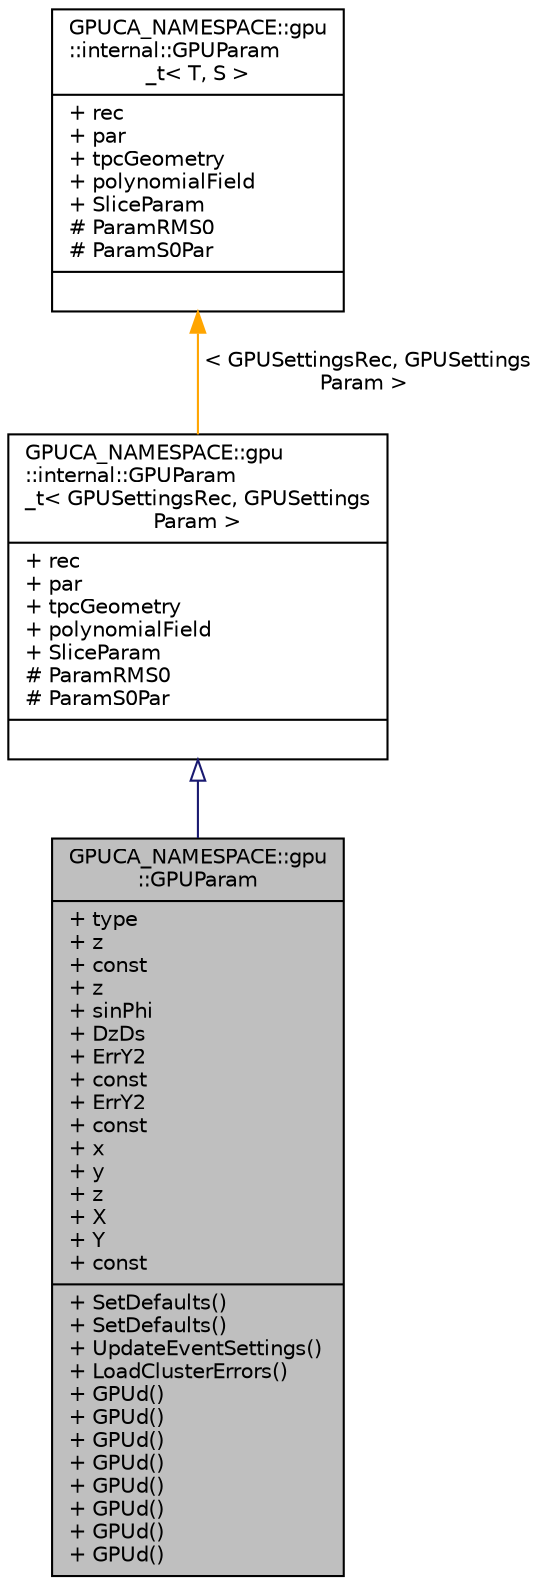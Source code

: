 digraph "GPUCA_NAMESPACE::gpu::GPUParam"
{
 // INTERACTIVE_SVG=YES
  bgcolor="transparent";
  edge [fontname="Helvetica",fontsize="10",labelfontname="Helvetica",labelfontsize="10"];
  node [fontname="Helvetica",fontsize="10",shape=record];
  Node0 [label="{GPUCA_NAMESPACE::gpu\l::GPUParam\n|+ type\l+ z\l+ const\l+ z\l+ sinPhi\l+ DzDs\l+ ErrY2\l+ const\l+ ErrY2\l+ const\l+ x\l+ y\l+ z\l+ X\l+ Y\l+ const\l|+ SetDefaults()\l+ SetDefaults()\l+ UpdateEventSettings()\l+ LoadClusterErrors()\l+ GPUd()\l+ GPUd()\l+ GPUd()\l+ GPUd()\l+ GPUd()\l+ GPUd()\l+ GPUd()\l+ GPUd()\l}",height=0.2,width=0.4,color="black", fillcolor="grey75", style="filled", fontcolor="black"];
  Node1 -> Node0 [dir="back",color="midnightblue",fontsize="10",style="solid",arrowtail="onormal",fontname="Helvetica"];
  Node1 [label="{GPUCA_NAMESPACE::gpu\l::internal::GPUParam\l_t\< GPUSettingsRec, GPUSettings\lParam \>\n|+ rec\l+ par\l+ tpcGeometry\l+ polynomialField\l+ SliceParam\l# ParamRMS0\l# ParamS0Par\l|}",height=0.2,width=0.4,color="black",URL="$dd/dee/structGPUCA__NAMESPACE_1_1gpu_1_1internal_1_1GPUParam__t.html"];
  Node2 -> Node1 [dir="back",color="orange",fontsize="10",style="solid",label=" \< GPUSettingsRec, GPUSettings\lParam \>" ,fontname="Helvetica"];
  Node2 [label="{GPUCA_NAMESPACE::gpu\l::internal::GPUParam\l_t\< T, S \>\n|+ rec\l+ par\l+ tpcGeometry\l+ polynomialField\l+ SliceParam\l# ParamRMS0\l# ParamS0Par\l|}",height=0.2,width=0.4,color="black",URL="$dd/dee/structGPUCA__NAMESPACE_1_1gpu_1_1internal_1_1GPUParam__t.html"];
}
